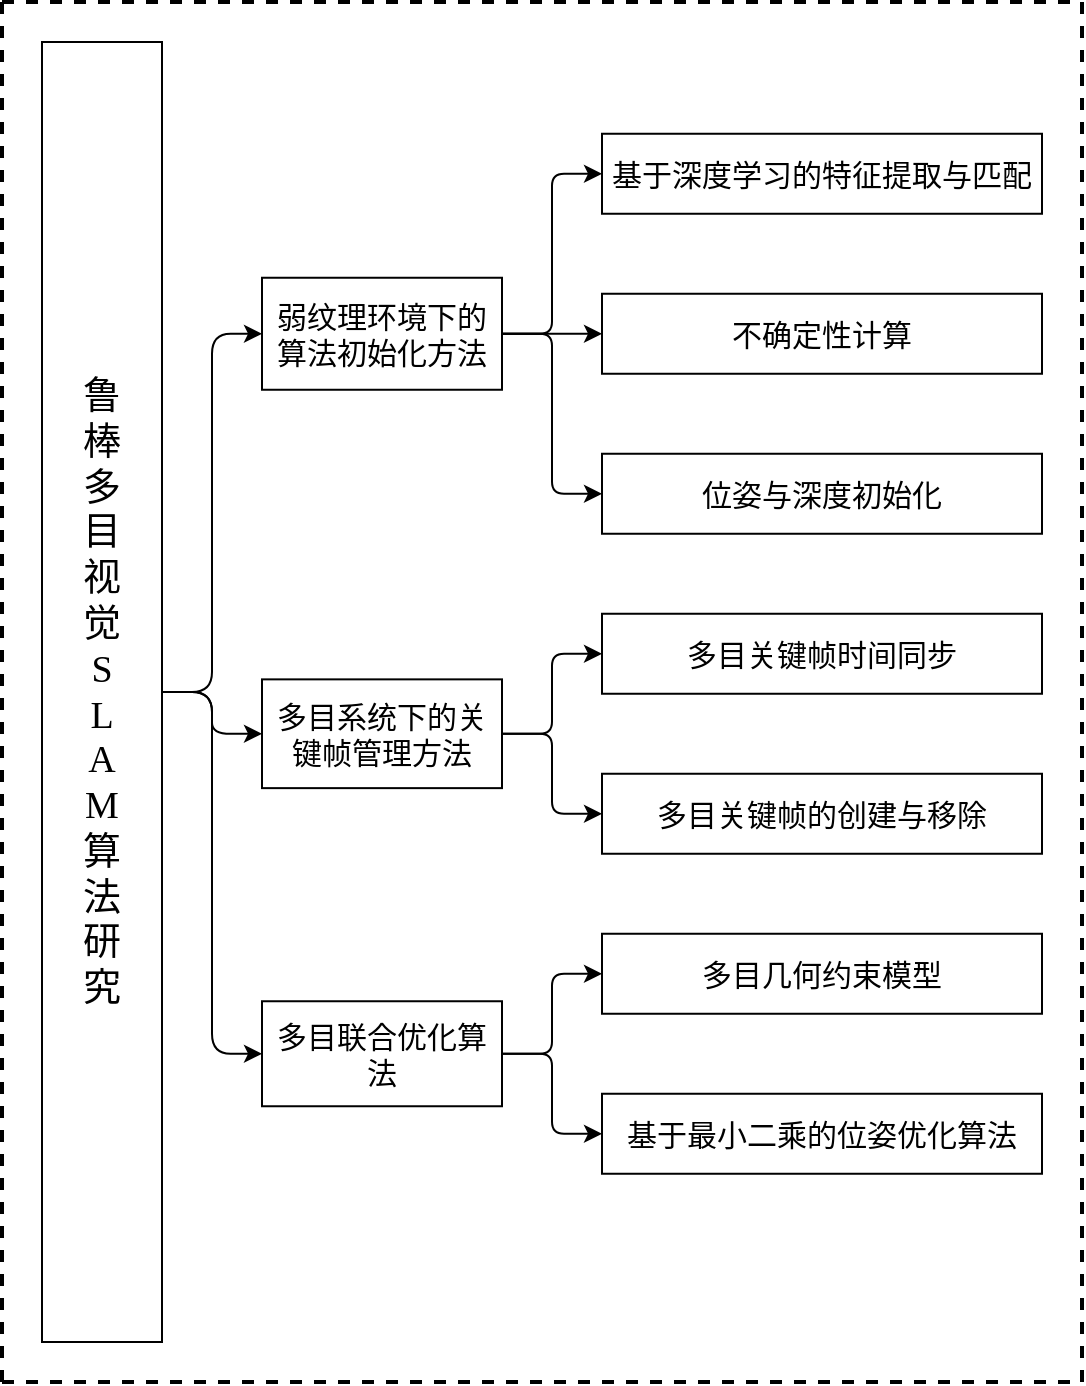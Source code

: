 <mxfile version="25.0.3" pages="4">
  <diagram name="第 1 页" id="YTN5t03ZE7oSlvA83yzv">
    <mxGraphModel dx="2206" dy="792" grid="1" gridSize="10" guides="1" tooltips="1" connect="1" arrows="1" fold="1" page="1" pageScale="1" pageWidth="827" pageHeight="1169" math="0" shadow="0">
      <root>
        <mxCell id="0" />
        <mxCell id="1" parent="0" />
        <mxCell id="3tO1dww3Jabi91UzTI4P-39" value="" style="swimlane;startSize=0;horizontal=0;childLayout=treeLayout;horizontalTree=1;sortEdges=1;resizable=0;containerType=tree;fontSize=12;flipH=0;flipV=0;fontFamily=Times New Roman;align=center;dashed=1;strokeWidth=2;perimeterSpacing=0;strokeColor=default;" parent="1" vertex="1">
          <mxGeometry x="-180" y="190" width="540" height="690" as="geometry" />
        </mxCell>
        <mxCell id="3tO1dww3Jabi91UzTI4P-40" value="&lt;span style=&quot;font-family: &amp;quot;Times New Roman&amp;quot;; text-wrap-mode: nowrap;&quot;&gt;&lt;font style=&quot;font-size: 19px;&quot;&gt;鲁&lt;/font&gt;&lt;/span&gt;&lt;div style=&quot;font-family: &amp;quot;Times New Roman&amp;quot;; text-wrap-mode: nowrap;&quot;&gt;&lt;font style=&quot;font-size: 19px;&quot;&gt;棒&lt;/font&gt;&lt;/div&gt;&lt;div style=&quot;font-family: &amp;quot;Times New Roman&amp;quot;; text-wrap-mode: nowrap;&quot;&gt;&lt;font style=&quot;font-size: 19px;&quot;&gt;多&lt;/font&gt;&lt;/div&gt;&lt;div style=&quot;font-family: &amp;quot;Times New Roman&amp;quot;; text-wrap-mode: nowrap;&quot;&gt;&lt;font style=&quot;font-size: 19px;&quot;&gt;目&lt;/font&gt;&lt;/div&gt;&lt;div style=&quot;font-family: &amp;quot;Times New Roman&amp;quot;; text-wrap-mode: nowrap;&quot;&gt;&lt;font style=&quot;font-size: 19px;&quot;&gt;视&lt;/font&gt;&lt;/div&gt;&lt;div style=&quot;font-family: &amp;quot;Times New Roman&amp;quot;; text-wrap-mode: nowrap;&quot;&gt;&lt;font style=&quot;font-size: 19px;&quot;&gt;觉&lt;/font&gt;&lt;/div&gt;&lt;div style=&quot;font-family: &amp;quot;Times New Roman&amp;quot;; text-wrap-mode: nowrap;&quot;&gt;&lt;font style=&quot;font-size: 19px;&quot;&gt;S&lt;/font&gt;&lt;/div&gt;&lt;div style=&quot;font-family: &amp;quot;Times New Roman&amp;quot;; text-wrap-mode: nowrap;&quot;&gt;&lt;font style=&quot;font-size: 19px;&quot;&gt;L&lt;/font&gt;&lt;/div&gt;&lt;div style=&quot;font-family: &amp;quot;Times New Roman&amp;quot;; text-wrap-mode: nowrap;&quot;&gt;&lt;font style=&quot;font-size: 19px;&quot;&gt;A&lt;/font&gt;&lt;/div&gt;&lt;div style=&quot;font-family: &amp;quot;Times New Roman&amp;quot;; text-wrap-mode: nowrap;&quot;&gt;&lt;font style=&quot;font-size: 19px;&quot;&gt;M&lt;/font&gt;&lt;/div&gt;&lt;div style=&quot;font-family: &amp;quot;Times New Roman&amp;quot;; text-wrap-mode: nowrap;&quot;&gt;&lt;font style=&quot;font-size: 19px;&quot;&gt;算&lt;/font&gt;&lt;/div&gt;&lt;div style=&quot;font-family: &amp;quot;Times New Roman&amp;quot;; text-wrap-mode: nowrap;&quot;&gt;&lt;font style=&quot;font-size: 19px;&quot;&gt;法&lt;/font&gt;&lt;/div&gt;&lt;div style=&quot;font-family: &amp;quot;Times New Roman&amp;quot;; text-wrap-mode: nowrap;&quot;&gt;&lt;font style=&quot;font-size: 19px;&quot;&gt;研&lt;/font&gt;&lt;/div&gt;&lt;div style=&quot;font-family: &amp;quot;Times New Roman&amp;quot;; text-wrap-mode: nowrap;&quot;&gt;&lt;font style=&quot;font-size: 19px;&quot;&gt;究&lt;/font&gt;&lt;/div&gt;" style="whiteSpace=wrap;html=1;" parent="3tO1dww3Jabi91UzTI4P-39" vertex="1">
          <mxGeometry x="20" y="20" width="60" height="650" as="geometry" />
        </mxCell>
        <mxCell id="3tO1dww3Jabi91UzTI4P-41" value="弱纹理环境下的算法初始化方法" style="whiteSpace=wrap;html=1;fontSize=15;arcSize=12;" parent="3tO1dww3Jabi91UzTI4P-39" vertex="1">
          <mxGeometry x="130" y="137.875" width="120" height="56" as="geometry" />
        </mxCell>
        <mxCell id="3tO1dww3Jabi91UzTI4P-42" value="" style="edgeStyle=elbowEdgeStyle;elbow=horizontal;html=1;rounded=1;curved=0;sourcePerimeterSpacing=0;targetPerimeterSpacing=0;startSize=6;endSize=6;" parent="3tO1dww3Jabi91UzTI4P-39" source="3tO1dww3Jabi91UzTI4P-40" target="3tO1dww3Jabi91UzTI4P-41" edge="1">
          <mxGeometry relative="1" as="geometry" />
        </mxCell>
        <mxCell id="3tO1dww3Jabi91UzTI4P-43" value="多目系统下的关键帧管理方法" style="whiteSpace=wrap;html=1;fontSize=15;arcSize=12;" parent="3tO1dww3Jabi91UzTI4P-39" vertex="1">
          <mxGeometry x="130" y="338.685" width="120" height="54.38" as="geometry" />
        </mxCell>
        <mxCell id="3tO1dww3Jabi91UzTI4P-44" value="" style="edgeStyle=elbowEdgeStyle;elbow=horizontal;html=1;rounded=1;curved=0;sourcePerimeterSpacing=0;targetPerimeterSpacing=0;startSize=6;endSize=6;" parent="3tO1dww3Jabi91UzTI4P-39" source="3tO1dww3Jabi91UzTI4P-40" target="3tO1dww3Jabi91UzTI4P-43" edge="1">
          <mxGeometry relative="1" as="geometry" />
        </mxCell>
        <mxCell id="3tO1dww3Jabi91UzTI4P-46" value="" style="edgeStyle=elbowEdgeStyle;elbow=horizontal;html=1;rounded=1;curved=0;sourcePerimeterSpacing=0;targetPerimeterSpacing=0;startSize=6;endSize=6;" parent="3tO1dww3Jabi91UzTI4P-39" source="3tO1dww3Jabi91UzTI4P-40" target="3tO1dww3Jabi91UzTI4P-47" edge="1">
          <mxGeometry relative="1" as="geometry">
            <mxPoint x="140" y="1150" as="sourcePoint" />
          </mxGeometry>
        </mxCell>
        <mxCell id="3tO1dww3Jabi91UzTI4P-47" value="多目联合优化算法" style="whiteSpace=wrap;html=1;fontSize=15;arcSize=12;" parent="3tO1dww3Jabi91UzTI4P-39" vertex="1">
          <mxGeometry x="130" y="499.625" width="120" height="52.5" as="geometry" />
        </mxCell>
        <mxCell id="3tO1dww3Jabi91UzTI4P-70" value="" style="edgeStyle=elbowEdgeStyle;elbow=horizontal;html=1;rounded=1;curved=0;sourcePerimeterSpacing=0;targetPerimeterSpacing=0;startSize=6;endSize=6;fontSize=15;arcSize=12;" parent="3tO1dww3Jabi91UzTI4P-39" source="3tO1dww3Jabi91UzTI4P-47" target="3tO1dww3Jabi91UzTI4P-71" edge="1">
          <mxGeometry relative="1" as="geometry">
            <mxPoint x="190" y="1110" as="sourcePoint" />
          </mxGeometry>
        </mxCell>
        <mxCell id="3tO1dww3Jabi91UzTI4P-71" value="多目几何约束模型" style="whiteSpace=wrap;html=1;fontSize=15;arcSize=12;" parent="3tO1dww3Jabi91UzTI4P-39" vertex="1">
          <mxGeometry x="300" y="465.875" width="220" height="40" as="geometry" />
        </mxCell>
        <mxCell id="3tO1dww3Jabi91UzTI4P-72" value="" style="edgeStyle=elbowEdgeStyle;elbow=horizontal;html=1;rounded=1;curved=0;sourcePerimeterSpacing=0;targetPerimeterSpacing=0;startSize=6;endSize=6;fontSize=15;arcSize=12;" parent="3tO1dww3Jabi91UzTI4P-39" source="3tO1dww3Jabi91UzTI4P-47" target="3tO1dww3Jabi91UzTI4P-73" edge="1">
          <mxGeometry relative="1" as="geometry">
            <mxPoint x="340" y="1190" as="sourcePoint" />
          </mxGeometry>
        </mxCell>
        <mxCell id="3tO1dww3Jabi91UzTI4P-73" value="基于最小二乘的位姿优化算法" style="whiteSpace=wrap;html=1;fontSize=15;arcSize=12;" parent="3tO1dww3Jabi91UzTI4P-39" vertex="1">
          <mxGeometry x="300" y="545.875" width="220" height="40" as="geometry" />
        </mxCell>
        <mxCell id="3tO1dww3Jabi91UzTI4P-74" value="" style="edgeStyle=elbowEdgeStyle;elbow=horizontal;html=1;rounded=1;curved=0;sourcePerimeterSpacing=0;targetPerimeterSpacing=0;startSize=6;endSize=6;fontSize=15;arcSize=12;" parent="3tO1dww3Jabi91UzTI4P-39" source="3tO1dww3Jabi91UzTI4P-41" target="3tO1dww3Jabi91UzTI4P-75" edge="1">
          <mxGeometry relative="1" as="geometry">
            <mxPoint x="190" y="1110" as="sourcePoint" />
          </mxGeometry>
        </mxCell>
        <mxCell id="3tO1dww3Jabi91UzTI4P-75" value="基于深度学习的特征提取与匹配" style="whiteSpace=wrap;html=1;fontSize=15;arcSize=12;" parent="3tO1dww3Jabi91UzTI4P-39" vertex="1">
          <mxGeometry x="300" y="65.875" width="220" height="40" as="geometry" />
        </mxCell>
        <mxCell id="3tO1dww3Jabi91UzTI4P-76" value="" style="edgeStyle=elbowEdgeStyle;elbow=horizontal;html=1;rounded=1;curved=0;sourcePerimeterSpacing=0;targetPerimeterSpacing=0;startSize=6;endSize=6;fontSize=15;arcSize=12;" parent="3tO1dww3Jabi91UzTI4P-39" source="3tO1dww3Jabi91UzTI4P-41" target="3tO1dww3Jabi91UzTI4P-77" edge="1">
          <mxGeometry relative="1" as="geometry">
            <mxPoint x="340" y="1014" as="sourcePoint" />
          </mxGeometry>
        </mxCell>
        <mxCell id="3tO1dww3Jabi91UzTI4P-77" value="不确定性计算" style="whiteSpace=wrap;html=1;fontSize=15;arcSize=12;" parent="3tO1dww3Jabi91UzTI4P-39" vertex="1">
          <mxGeometry x="300" y="145.875" width="220" height="40" as="geometry" />
        </mxCell>
        <mxCell id="3tO1dww3Jabi91UzTI4P-84" value="" style="edgeStyle=elbowEdgeStyle;elbow=horizontal;html=1;rounded=1;curved=0;sourcePerimeterSpacing=0;targetPerimeterSpacing=0;startSize=6;endSize=6;fontSize=15;arcSize=12;" parent="3tO1dww3Jabi91UzTI4P-39" source="3tO1dww3Jabi91UzTI4P-41" target="3tO1dww3Jabi91UzTI4P-85" edge="1">
          <mxGeometry relative="1" as="geometry">
            <mxPoint x="340" y="985" as="sourcePoint" />
          </mxGeometry>
        </mxCell>
        <mxCell id="3tO1dww3Jabi91UzTI4P-85" value="位姿与深度初始化" style="whiteSpace=wrap;html=1;fontSize=15;arcSize=12;" parent="3tO1dww3Jabi91UzTI4P-39" vertex="1">
          <mxGeometry x="300" y="225.875" width="220" height="40" as="geometry" />
        </mxCell>
        <mxCell id="3tO1dww3Jabi91UzTI4P-86" value="" style="edgeStyle=elbowEdgeStyle;elbow=horizontal;html=1;rounded=1;curved=0;sourcePerimeterSpacing=0;targetPerimeterSpacing=0;startSize=6;endSize=6;fontSize=15;arcSize=12;" parent="3tO1dww3Jabi91UzTI4P-39" source="3tO1dww3Jabi91UzTI4P-43" target="3tO1dww3Jabi91UzTI4P-87" edge="1">
          <mxGeometry relative="1" as="geometry">
            <mxPoint x="190" y="1110" as="sourcePoint" />
          </mxGeometry>
        </mxCell>
        <mxCell id="3tO1dww3Jabi91UzTI4P-87" value="多目关键帧时间同步" style="whiteSpace=wrap;html=1;fontSize=15;arcSize=12;" parent="3tO1dww3Jabi91UzTI4P-39" vertex="1">
          <mxGeometry x="300" y="305.875" width="220" height="40" as="geometry" />
        </mxCell>
        <mxCell id="3tO1dww3Jabi91UzTI4P-88" value="" style="edgeStyle=elbowEdgeStyle;elbow=horizontal;html=1;rounded=1;curved=0;sourcePerimeterSpacing=0;targetPerimeterSpacing=0;startSize=6;endSize=6;fontSize=15;arcSize=12;" parent="3tO1dww3Jabi91UzTI4P-39" source="3tO1dww3Jabi91UzTI4P-43" target="3tO1dww3Jabi91UzTI4P-89" edge="1">
          <mxGeometry relative="1" as="geometry">
            <mxPoint x="340" y="1130" as="sourcePoint" />
          </mxGeometry>
        </mxCell>
        <mxCell id="3tO1dww3Jabi91UzTI4P-89" value="多目关键帧的创建与移除" style="whiteSpace=wrap;html=1;fontSize=15;arcSize=12;" parent="3tO1dww3Jabi91UzTI4P-39" vertex="1">
          <mxGeometry x="300" y="385.875" width="220" height="40" as="geometry" />
        </mxCell>
      </root>
    </mxGraphModel>
  </diagram>
  <diagram id="75oeJG5EG2bcpLaRuao6" name="第 2 页">
    <mxGraphModel dx="1379" dy="792" grid="1" gridSize="10" guides="1" tooltips="1" connect="1" arrows="1" fold="1" page="1" pageScale="1" pageWidth="827" pageHeight="1169" math="0" shadow="0">
      <root>
        <mxCell id="0" />
        <mxCell id="1" parent="0" />
        <mxCell id="cgobgHSFIdvSH6OUYrM0-1" value="鲁&lt;div&gt;棒&lt;/div&gt;&lt;div&gt;多&lt;/div&gt;&lt;div&gt;目&lt;/div&gt;&lt;div&gt;视&lt;/div&gt;&lt;div&gt;觉&lt;/div&gt;&lt;div&gt;S&lt;/div&gt;&lt;div&gt;L&lt;/div&gt;&lt;div&gt;A&lt;/div&gt;&lt;div&gt;M&lt;/div&gt;&lt;div&gt;算&lt;/div&gt;&lt;div&gt;法&lt;/div&gt;&lt;div&gt;研&lt;/div&gt;&lt;div&gt;究&lt;/div&gt;" style="rounded=0;html=1;align=center;horizontal=1;fontFamily=Times New Roman;verticalAlign=middle;fontSize=19;" vertex="1" parent="1">
          <mxGeometry x="90" y="80" width="50" height="660" as="geometry" />
        </mxCell>
        <mxCell id="cgobgHSFIdvSH6OUYrM0-2" style="edgeStyle=orthogonalEdgeStyle;rounded=0;orthogonalLoop=1;jettySize=auto;html=1;exitX=1;exitY=0.25;exitDx=0;exitDy=0;" edge="1" parent="1" source="cgobgHSFIdvSH6OUYrM0-1" target="cgobgHSFIdvSH6OUYrM0-3">
          <mxGeometry relative="1" as="geometry" />
        </mxCell>
        <mxCell id="cgobgHSFIdvSH6OUYrM0-3" value="基于深度学习的算法初始化方法" style="rounded=0;whiteSpace=wrap;html=1;" vertex="1" parent="1">
          <mxGeometry x="210" y="215" width="120" height="60" as="geometry" />
        </mxCell>
        <mxCell id="cgobgHSFIdvSH6OUYrM0-4" style="edgeStyle=orthogonalEdgeStyle;rounded=0;orthogonalLoop=1;jettySize=auto;html=1;exitX=1;exitY=0.5;exitDx=0;exitDy=0;" edge="1" parent="1" source="cgobgHSFIdvSH6OUYrM0-1" target="cgobgHSFIdvSH6OUYrM0-5">
          <mxGeometry relative="1" as="geometry">
            <mxPoint x="230" y="480" as="sourcePoint" />
          </mxGeometry>
        </mxCell>
        <mxCell id="cgobgHSFIdvSH6OUYrM0-5" value="关键帧挑选方法" style="rounded=0;whiteSpace=wrap;html=1;" vertex="1" parent="1">
          <mxGeometry x="210" y="380" width="120" height="60" as="geometry" />
        </mxCell>
        <mxCell id="cgobgHSFIdvSH6OUYrM0-6" style="edgeStyle=orthogonalEdgeStyle;rounded=0;orthogonalLoop=1;jettySize=auto;html=1;exitX=1;exitY=0.75;exitDx=0;exitDy=0;" edge="1" parent="1" source="cgobgHSFIdvSH6OUYrM0-1" target="cgobgHSFIdvSH6OUYrM0-7">
          <mxGeometry relative="1" as="geometry" />
        </mxCell>
        <mxCell id="cgobgHSFIdvSH6OUYrM0-7" value="多目联合优化算法" style="rounded=0;whiteSpace=wrap;html=1;" vertex="1" parent="1">
          <mxGeometry x="210" y="550" width="120" height="60" as="geometry" />
        </mxCell>
        <mxCell id="cgobgHSFIdvSH6OUYrM0-8" value="" style="swimlane;startSize=0;" vertex="1" parent="1">
          <mxGeometry x="360" y="140" width="350" height="200" as="geometry" />
        </mxCell>
        <mxCell id="cgobgHSFIdvSH6OUYrM0-9" value="" style="edgeStyle=orthogonalEdgeStyle;rounded=0;orthogonalLoop=1;jettySize=auto;html=1;" edge="1" parent="cgobgHSFIdvSH6OUYrM0-8" source="cgobgHSFIdvSH6OUYrM0-12" target="cgobgHSFIdvSH6OUYrM0-14">
          <mxGeometry relative="1" as="geometry" />
        </mxCell>
        <mxCell id="cgobgHSFIdvSH6OUYrM0-10" value="" style="edgeStyle=orthogonalEdgeStyle;rounded=0;orthogonalLoop=1;jettySize=auto;html=1;" edge="1" parent="cgobgHSFIdvSH6OUYrM0-8" source="cgobgHSFIdvSH6OUYrM0-12" target="cgobgHSFIdvSH6OUYrM0-14">
          <mxGeometry relative="1" as="geometry" />
        </mxCell>
        <mxCell id="cgobgHSFIdvSH6OUYrM0-11" value="" style="edgeStyle=orthogonalEdgeStyle;rounded=0;orthogonalLoop=1;jettySize=auto;html=1;" edge="1" parent="cgobgHSFIdvSH6OUYrM0-8" source="cgobgHSFIdvSH6OUYrM0-12" target="cgobgHSFIdvSH6OUYrM0-14">
          <mxGeometry relative="1" as="geometry" />
        </mxCell>
        <mxCell id="cgobgHSFIdvSH6OUYrM0-12" value="Transformer神经网络" style="rounded=0;whiteSpace=wrap;html=1;" vertex="1" parent="cgobgHSFIdvSH6OUYrM0-8">
          <mxGeometry x="30" y="25" width="120" height="30" as="geometry" />
        </mxCell>
        <mxCell id="cgobgHSFIdvSH6OUYrM0-13" value="位姿与深度初始化" style="rounded=0;whiteSpace=wrap;html=1;" vertex="1" parent="cgobgHSFIdvSH6OUYrM0-8">
          <mxGeometry x="30" y="85" width="120" height="30" as="geometry" />
        </mxCell>
        <mxCell id="cgobgHSFIdvSH6OUYrM0-14" value="" style="whiteSpace=wrap;html=1;rounded=0;" vertex="1" parent="cgobgHSFIdvSH6OUYrM0-8">
          <mxGeometry x="230" y="10" width="120" height="60" as="geometry" />
        </mxCell>
        <mxCell id="aePe4i4DS_q7KB96RT9s-1" value="&lt;p&gt;&lt;span style=&quot;text-wrap-mode: nowrap;&quot;&gt;基于投票的方式，cam1需要新建关键帧就举手并等待，当需要新建关键帧的cam数量超过阈值，统一新建关键帧。（存疑，若举手后长时间没有新建，则该cam跟踪已然失败）&lt;/span&gt;&lt;/p&gt;" style="text;html=1;align=center;verticalAlign=middle;rounded=0;whiteSpace=wrap;" vertex="1" parent="1">
          <mxGeometry x="480" y="820" width="90" height="50" as="geometry" />
        </mxCell>
      </root>
    </mxGraphModel>
  </diagram>
  <diagram id="EhqzCUgiCgQA78sg4XNW" name="第 3 页">
    <mxGraphModel dx="2206" dy="1961" grid="1" gridSize="10" guides="1" tooltips="1" connect="1" arrows="1" fold="1" page="1" pageScale="1" pageWidth="827" pageHeight="1169" math="0" shadow="0">
      <root>
        <mxCell id="0" />
        <mxCell id="1" parent="0" />
        <mxCell id="kwvf52nep1oP55S_Blop-2" style="edgeStyle=orthogonalEdgeStyle;rounded=0;orthogonalLoop=1;jettySize=auto;html=1;exitX=0.5;exitY=0;exitDx=0;exitDy=0;entryX=0.5;entryY=0;entryDx=0;entryDy=0;" parent="1" source="HApIyxz64KVo6lTCxUfD-1" target="h9efu3tSb7q2Yv4lfHKT-1" edge="1">
          <mxGeometry relative="1" as="geometry" />
        </mxCell>
        <mxCell id="kwvf52nep1oP55S_Blop-3" style="edgeStyle=orthogonalEdgeStyle;rounded=0;orthogonalLoop=1;jettySize=auto;html=1;exitX=0.5;exitY=0;exitDx=0;exitDy=0;entryX=0.5;entryY=0;entryDx=0;entryDy=0;" parent="1" source="HApIyxz64KVo6lTCxUfD-1" target="UZOuvjxtnJ_zBmh6WmAa-1" edge="1">
          <mxGeometry relative="1" as="geometry" />
        </mxCell>
        <mxCell id="kwvf52nep1oP55S_Blop-5" value="提供准确的初值" style="edgeLabel;html=1;align=center;verticalAlign=middle;resizable=0;points=[];fontSize=14;" parent="kwvf52nep1oP55S_Blop-3" vertex="1" connectable="0">
          <mxGeometry x="-0.424" relative="1" as="geometry">
            <mxPoint as="offset" />
          </mxGeometry>
        </mxCell>
        <mxCell id="HApIyxz64KVo6lTCxUfD-1" value="&lt;span style=&quot;font-size: 15px; font-weight: 400;&quot;&gt;弱纹理环境下的算法初始化方法&lt;/span&gt;" style="swimlane;whiteSpace=wrap;html=1;fillColor=#dae8fc;strokeColor=#6c8ebf;" parent="1" vertex="1">
          <mxGeometry x="-130" y="-260" width="340" height="250" as="geometry" />
        </mxCell>
        <mxCell id="AfaWKod1ScIdk4s5N-vv-3" value="位姿与深度初始化" style="whiteSpace=wrap;html=1;fontSize=15;arcSize=12;fillColor=#d5e8d4;strokeColor=#82b366;" parent="HApIyxz64KVo6lTCxUfD-1" vertex="1">
          <mxGeometry x="25" y="190.005" width="220" height="40" as="geometry" />
        </mxCell>
        <mxCell id="kwvf52nep1oP55S_Blop-10" style="edgeStyle=orthogonalEdgeStyle;rounded=0;orthogonalLoop=1;jettySize=auto;html=1;exitX=1;exitY=0.5;exitDx=0;exitDy=0;entryX=1;entryY=0.5;entryDx=0;entryDy=0;" parent="HApIyxz64KVo6lTCxUfD-1" source="kwvf52nep1oP55S_Blop-9" target="AfaWKod1ScIdk4s5N-vv-3" edge="1">
          <mxGeometry relative="1" as="geometry">
            <Array as="points">
              <mxPoint x="290" y="115" />
              <mxPoint x="290" y="210" />
            </Array>
          </mxGeometry>
        </mxCell>
        <mxCell id="kwvf52nep1oP55S_Blop-11" value="前提条件" style="edgeLabel;html=1;align=center;verticalAlign=middle;resizable=0;points=[];" parent="kwvf52nep1oP55S_Blop-10" vertex="1" connectable="0">
          <mxGeometry x="-0.12" relative="1" as="geometry">
            <mxPoint as="offset" />
          </mxGeometry>
        </mxCell>
        <mxCell id="kwvf52nep1oP55S_Blop-9" value="" style="swimlane;whiteSpace=wrap;html=1;strokeColor=default;startSize=0;dashed=1;strokeWidth=3;" parent="HApIyxz64KVo6lTCxUfD-1" vertex="1">
          <mxGeometry x="10" y="59.99" width="250" height="110.01" as="geometry" />
        </mxCell>
        <mxCell id="AfaWKod1ScIdk4s5N-vv-2" value="不确定性计算" style="whiteSpace=wrap;html=1;fontSize=15;arcSize=12;fillColor=#d5e8d4;strokeColor=#82b366;" parent="kwvf52nep1oP55S_Blop-9" vertex="1">
          <mxGeometry x="15" y="59.995" width="220" height="40" as="geometry" />
        </mxCell>
        <mxCell id="AfaWKod1ScIdk4s5N-vv-1" value="基于深度学习的特征提取与匹配" style="whiteSpace=wrap;html=1;fontSize=15;arcSize=12;fillColor=#d5e8d4;strokeColor=#82b366;" parent="kwvf52nep1oP55S_Blop-9" vertex="1">
          <mxGeometry x="15" y="10.005" width="220" height="40" as="geometry" />
        </mxCell>
        <mxCell id="kwvf52nep1oP55S_Blop-6" style="edgeStyle=orthogonalEdgeStyle;rounded=0;orthogonalLoop=1;jettySize=auto;html=1;exitX=0.5;exitY=1;exitDx=0;exitDy=0;entryX=0.5;entryY=1;entryDx=0;entryDy=0;" parent="1" source="h9efu3tSb7q2Yv4lfHKT-1" target="UZOuvjxtnJ_zBmh6WmAa-1" edge="1">
          <mxGeometry relative="1" as="geometry" />
        </mxCell>
        <mxCell id="kwvf52nep1oP55S_Blop-7" value="提供同步的关键帧" style="edgeLabel;html=1;align=center;verticalAlign=middle;resizable=0;points=[];fontSize=14;" parent="kwvf52nep1oP55S_Blop-6" vertex="1" connectable="0">
          <mxGeometry x="-0.043" relative="1" as="geometry">
            <mxPoint as="offset" />
          </mxGeometry>
        </mxCell>
        <mxCell id="h9efu3tSb7q2Yv4lfHKT-1" value="&lt;span style=&quot;font-size: 15px; font-weight: 400;&quot;&gt;多目系统下的关键帧管理方法&lt;/span&gt;" style="swimlane;whiteSpace=wrap;html=1;fillColor=#dae8fc;strokeColor=#6c8ebf;" parent="1" vertex="1">
          <mxGeometry x="260" y="-240" width="260" height="190" as="geometry" />
        </mxCell>
        <mxCell id="RNu9MiI92FNH5sonKEcU-1" value="多目关键帧时间同步" style="whiteSpace=wrap;html=1;fontSize=15;arcSize=12;fillColor=#d5e8d4;strokeColor=#82b366;" parent="h9efu3tSb7q2Yv4lfHKT-1" vertex="1">
          <mxGeometry x="20" y="80.005" width="220" height="40" as="geometry" />
        </mxCell>
        <mxCell id="RNu9MiI92FNH5sonKEcU-2" value="多目关键帧的创建与移除" style="whiteSpace=wrap;html=1;fontSize=15;arcSize=12;fillColor=#d5e8d4;strokeColor=#82b366;" parent="h9efu3tSb7q2Yv4lfHKT-1" vertex="1">
          <mxGeometry x="20" y="129.995" width="220" height="40" as="geometry" />
        </mxCell>
        <mxCell id="kwvf52nep1oP55S_Blop-15" value="" style="swimlane;whiteSpace=wrap;html=1;strokeColor=default;startSize=0;dashed=1;strokeWidth=3;" parent="h9efu3tSb7q2Yv4lfHKT-1" vertex="1">
          <mxGeometry x="5" y="70" width="250" height="110.01" as="geometry" />
        </mxCell>
        <mxCell id="UZOuvjxtnJ_zBmh6WmAa-1" value="&lt;span style=&quot;font-size: 15px; font-weight: 400;&quot;&gt;多目联合优化算法&lt;/span&gt;" style="swimlane;whiteSpace=wrap;html=1;fillColor=#dae8fc;strokeColor=#6c8ebf;" parent="1" vertex="1">
          <mxGeometry x="570" y="-240" width="320" height="180" as="geometry" />
        </mxCell>
        <mxCell id="kwvf52nep1oP55S_Blop-18" style="edgeStyle=orthogonalEdgeStyle;rounded=0;orthogonalLoop=1;jettySize=auto;html=1;exitX=1;exitY=0.5;exitDx=0;exitDy=0;entryX=1;entryY=0.5;entryDx=0;entryDy=0;" parent="UZOuvjxtnJ_zBmh6WmAa-1" source="_gut_nVXUYQxMPc7OWMB-1" target="_gut_nVXUYQxMPc7OWMB-2" edge="1">
          <mxGeometry relative="1" as="geometry">
            <Array as="points">
              <mxPoint x="280" y="90" />
              <mxPoint x="280" y="140" />
            </Array>
          </mxGeometry>
        </mxCell>
        <mxCell id="kwvf52nep1oP55S_Blop-19" value="理论支持" style="edgeLabel;html=1;align=center;verticalAlign=middle;resizable=0;points=[];" parent="kwvf52nep1oP55S_Blop-18" vertex="1" connectable="0">
          <mxGeometry y="1" relative="1" as="geometry">
            <mxPoint as="offset" />
          </mxGeometry>
        </mxCell>
        <mxCell id="_gut_nVXUYQxMPc7OWMB-1" value="多目几何约束模型" style="whiteSpace=wrap;html=1;fontSize=15;arcSize=12;fillColor=#d5e8d4;strokeColor=#82b366;" parent="UZOuvjxtnJ_zBmh6WmAa-1" vertex="1">
          <mxGeometry x="25" y="70.005" width="220" height="40" as="geometry" />
        </mxCell>
        <mxCell id="_gut_nVXUYQxMPc7OWMB-2" value="基于最小二乘的位姿优化算法" style="whiteSpace=wrap;html=1;fontSize=15;arcSize=12;fillColor=#d5e8d4;strokeColor=#82b366;" parent="UZOuvjxtnJ_zBmh6WmAa-1" vertex="1">
          <mxGeometry x="25" y="119.995" width="220" height="40" as="geometry" />
        </mxCell>
        <mxCell id="kwvf52nep1oP55S_Blop-22" value="提高鲁棒性与精度" style="rounded=0;whiteSpace=wrap;html=1;fillColor=#fff2cc;strokeColor=#d6b656;" parent="1" vertex="1">
          <mxGeometry x="-50" y="10" width="120" height="30" as="geometry" />
        </mxCell>
        <mxCell id="kwvf52nep1oP55S_Blop-23" value="保证实时性" style="rounded=0;whiteSpace=wrap;html=1;fillColor=#fff2cc;strokeColor=#d6b656;" parent="1" vertex="1">
          <mxGeometry x="330" y="10" width="120" height="30" as="geometry" />
        </mxCell>
        <mxCell id="kwvf52nep1oP55S_Blop-24" value="提高精度" style="rounded=0;whiteSpace=wrap;html=1;fillColor=#fff2cc;strokeColor=#d6b656;" parent="1" vertex="1">
          <mxGeometry x="670" y="10" width="120" height="30" as="geometry" />
        </mxCell>
        <mxCell id="kwvf52nep1oP55S_Blop-25" value="多目SLAM系统" style="swimlane;whiteSpace=wrap;html=1;fillColor=#dae8fc;strokeColor=#6c8ebf;" parent="1" vertex="1">
          <mxGeometry x="-170" y="-340" width="1110" height="400" as="geometry" />
        </mxCell>
        <mxCell id="Zn-r3TZO5wV7LT-Ho2N7-6" value="" style="swimlane;startSize=0;" parent="1" vertex="1">
          <mxGeometry x="121" y="230" width="589" height="830" as="geometry" />
        </mxCell>
        <mxCell id="9Nute7Mbl_yVDzAWeYoQ-1" value="&lt;span style=&quot;font-family: &amp;quot;Times New Roman&amp;quot;; text-wrap-mode: nowrap;&quot;&gt;&lt;font style=&quot;font-size: 19px;&quot;&gt;鲁&lt;/font&gt;&lt;/span&gt;&lt;div style=&quot;font-family: &amp;quot;Times New Roman&amp;quot;; text-wrap-mode: nowrap;&quot;&gt;&lt;font style=&quot;font-size: 19px;&quot;&gt;棒&lt;/font&gt;&lt;/div&gt;&lt;div style=&quot;font-family: &amp;quot;Times New Roman&amp;quot;; text-wrap-mode: nowrap;&quot;&gt;&lt;font style=&quot;font-size: 19px;&quot;&gt;多&lt;/font&gt;&lt;/div&gt;&lt;div style=&quot;font-family: &amp;quot;Times New Roman&amp;quot;; text-wrap-mode: nowrap;&quot;&gt;&lt;font style=&quot;font-size: 19px;&quot;&gt;目&lt;/font&gt;&lt;/div&gt;&lt;div style=&quot;font-family: &amp;quot;Times New Roman&amp;quot;; text-wrap-mode: nowrap;&quot;&gt;&lt;font style=&quot;font-size: 19px;&quot;&gt;视&lt;/font&gt;&lt;/div&gt;&lt;div style=&quot;font-family: &amp;quot;Times New Roman&amp;quot;; text-wrap-mode: nowrap;&quot;&gt;&lt;font style=&quot;font-size: 19px;&quot;&gt;觉&lt;/font&gt;&lt;/div&gt;&lt;div style=&quot;font-family: &amp;quot;Times New Roman&amp;quot;; text-wrap-mode: nowrap;&quot;&gt;&lt;font style=&quot;font-size: 19px;&quot;&gt;S&lt;/font&gt;&lt;/div&gt;&lt;div style=&quot;font-family: &amp;quot;Times New Roman&amp;quot;; text-wrap-mode: nowrap;&quot;&gt;&lt;font style=&quot;font-size: 19px;&quot;&gt;L&lt;/font&gt;&lt;/div&gt;&lt;div style=&quot;font-family: &amp;quot;Times New Roman&amp;quot;; text-wrap-mode: nowrap;&quot;&gt;&lt;font style=&quot;font-size: 19px;&quot;&gt;A&lt;/font&gt;&lt;/div&gt;&lt;div style=&quot;font-family: &amp;quot;Times New Roman&amp;quot;; text-wrap-mode: nowrap;&quot;&gt;&lt;font style=&quot;font-size: 19px;&quot;&gt;M&lt;/font&gt;&lt;/div&gt;&lt;div style=&quot;font-family: &amp;quot;Times New Roman&amp;quot;; text-wrap-mode: nowrap;&quot;&gt;&lt;font style=&quot;font-size: 19px;&quot;&gt;算&lt;/font&gt;&lt;/div&gt;&lt;div style=&quot;font-family: &amp;quot;Times New Roman&amp;quot;; text-wrap-mode: nowrap;&quot;&gt;&lt;font style=&quot;font-size: 19px;&quot;&gt;法&lt;/font&gt;&lt;/div&gt;&lt;div style=&quot;font-family: &amp;quot;Times New Roman&amp;quot;; text-wrap-mode: nowrap;&quot;&gt;&lt;font style=&quot;font-size: 19px;&quot;&gt;研&lt;/font&gt;&lt;/div&gt;&lt;div style=&quot;font-family: &amp;quot;Times New Roman&amp;quot;; text-wrap-mode: nowrap;&quot;&gt;&lt;font style=&quot;font-size: 19px;&quot;&gt;究&lt;/font&gt;&lt;/div&gt;" style="whiteSpace=wrap;html=1;" parent="Zn-r3TZO5wV7LT-Ho2N7-6" vertex="1">
          <mxGeometry width="60" height="830" as="geometry" />
        </mxCell>
        <mxCell id="9Nute7Mbl_yVDzAWeYoQ-54" style="edgeStyle=orthogonalEdgeStyle;rounded=0;orthogonalLoop=1;jettySize=auto;html=1;exitX=1;exitY=0.5;exitDx=0;exitDy=0;entryX=1;entryY=0.5;entryDx=0;entryDy=0;" parent="Zn-r3TZO5wV7LT-Ho2N7-6" source="9Nute7Mbl_yVDzAWeYoQ-31" target="9Nute7Mbl_yVDzAWeYoQ-40" edge="1">
          <mxGeometry relative="1" as="geometry">
            <Array as="points">
              <mxPoint x="529" y="175" />
              <mxPoint x="529" y="450" />
            </Array>
          </mxGeometry>
        </mxCell>
        <mxCell id="9Nute7Mbl_yVDzAWeYoQ-55" style="edgeStyle=orthogonalEdgeStyle;rounded=0;orthogonalLoop=1;jettySize=auto;html=1;exitX=1;exitY=0.5;exitDx=0;exitDy=0;entryX=1;entryY=0.5;entryDx=0;entryDy=0;" parent="Zn-r3TZO5wV7LT-Ho2N7-6" source="9Nute7Mbl_yVDzAWeYoQ-31" target="9Nute7Mbl_yVDzAWeYoQ-44" edge="1">
          <mxGeometry relative="1" as="geometry">
            <Array as="points">
              <mxPoint x="529" y="175" />
              <mxPoint x="529" y="690" />
            </Array>
          </mxGeometry>
        </mxCell>
        <mxCell id="9Nute7Mbl_yVDzAWeYoQ-56" value="提供准确的初值" style="edgeLabel;html=1;align=center;verticalAlign=middle;resizable=0;points=[];fontSize=14;" parent="9Nute7Mbl_yVDzAWeYoQ-55" vertex="1" connectable="0">
          <mxGeometry x="-0.416" relative="1" as="geometry">
            <mxPoint y="10" as="offset" />
          </mxGeometry>
        </mxCell>
        <mxCell id="9Nute7Mbl_yVDzAWeYoQ-31" value="&lt;span style=&quot;font-size: 15px; font-weight: 400;&quot;&gt;弱纹理环境下的算法初始化方法&lt;/span&gt;" style="swimlane;whiteSpace=wrap;html=1;fillColor=#dae8fc;strokeColor=#6c8ebf;" parent="Zn-r3TZO5wV7LT-Ho2N7-6" vertex="1">
          <mxGeometry x="149" y="50" width="340" height="250" as="geometry" />
        </mxCell>
        <mxCell id="9Nute7Mbl_yVDzAWeYoQ-32" value="基于匹配不确定性的位姿与深度初始化" style="whiteSpace=wrap;html=1;fontSize=15;arcSize=12;fillColor=#d5e8d4;strokeColor=#82b366;" parent="9Nute7Mbl_yVDzAWeYoQ-31" vertex="1">
          <mxGeometry x="25" y="190.005" width="220" height="40" as="geometry" />
        </mxCell>
        <mxCell id="9Nute7Mbl_yVDzAWeYoQ-33" style="edgeStyle=orthogonalEdgeStyle;rounded=0;orthogonalLoop=1;jettySize=auto;html=1;exitX=1;exitY=0.5;exitDx=0;exitDy=0;entryX=1;entryY=0.5;entryDx=0;entryDy=0;" parent="9Nute7Mbl_yVDzAWeYoQ-31" source="9Nute7Mbl_yVDzAWeYoQ-35" target="9Nute7Mbl_yVDzAWeYoQ-32" edge="1">
          <mxGeometry relative="1" as="geometry">
            <Array as="points">
              <mxPoint x="290" y="115" />
              <mxPoint x="290" y="210" />
            </Array>
          </mxGeometry>
        </mxCell>
        <mxCell id="9Nute7Mbl_yVDzAWeYoQ-34" value="前提条件" style="edgeLabel;html=1;align=center;verticalAlign=middle;resizable=0;points=[];" parent="9Nute7Mbl_yVDzAWeYoQ-33" vertex="1" connectable="0">
          <mxGeometry x="-0.12" relative="1" as="geometry">
            <mxPoint as="offset" />
          </mxGeometry>
        </mxCell>
        <mxCell id="9Nute7Mbl_yVDzAWeYoQ-35" value="" style="swimlane;whiteSpace=wrap;html=1;strokeColor=default;startSize=0;dashed=1;strokeWidth=3;" parent="9Nute7Mbl_yVDzAWeYoQ-31" vertex="1">
          <mxGeometry x="10" y="59.99" width="250" height="110.01" as="geometry" />
        </mxCell>
        <mxCell id="9Nute7Mbl_yVDzAWeYoQ-36" value="匹配不确定性计算" style="whiteSpace=wrap;html=1;fontSize=15;arcSize=12;fillColor=#d5e8d4;strokeColor=#82b366;" parent="9Nute7Mbl_yVDzAWeYoQ-35" vertex="1">
          <mxGeometry x="15" y="59.995" width="220" height="40" as="geometry" />
        </mxCell>
        <mxCell id="9Nute7Mbl_yVDzAWeYoQ-37" value="基于深度学习的特征提取与匹配" style="whiteSpace=wrap;html=1;fontSize=15;arcSize=12;fillColor=#d5e8d4;strokeColor=#82b366;" parent="9Nute7Mbl_yVDzAWeYoQ-35" vertex="1">
          <mxGeometry x="15" y="10.005" width="220" height="40" as="geometry" />
        </mxCell>
        <mxCell id="9Nute7Mbl_yVDzAWeYoQ-59" style="edgeStyle=orthogonalEdgeStyle;rounded=0;orthogonalLoop=1;jettySize=auto;html=1;exitX=0;exitY=0.5;exitDx=0;exitDy=0;entryX=0;entryY=0.5;entryDx=0;entryDy=0;" parent="Zn-r3TZO5wV7LT-Ho2N7-6" source="9Nute7Mbl_yVDzAWeYoQ-40" target="9Nute7Mbl_yVDzAWeYoQ-44" edge="1">
          <mxGeometry relative="1" as="geometry">
            <Array as="points">
              <mxPoint x="129" y="450" />
              <mxPoint x="129" y="690" />
            </Array>
          </mxGeometry>
        </mxCell>
        <mxCell id="9Nute7Mbl_yVDzAWeYoQ-60" value="提供同步的关键帧" style="edgeLabel;html=1;align=center;verticalAlign=middle;resizable=0;points=[];fontSize=14;" parent="9Nute7Mbl_yVDzAWeYoQ-59" vertex="1" connectable="0">
          <mxGeometry x="0.085" y="-1" relative="1" as="geometry">
            <mxPoint x="31" y="-12" as="offset" />
          </mxGeometry>
        </mxCell>
        <mxCell id="9Nute7Mbl_yVDzAWeYoQ-40" value="&lt;span style=&quot;font-size: 15px; font-weight: 400;&quot;&gt;多目系统下的关键帧管理方法&lt;/span&gt;" style="swimlane;whiteSpace=wrap;html=1;fillColor=#dae8fc;strokeColor=#6c8ebf;" parent="Zn-r3TZO5wV7LT-Ho2N7-6" vertex="1">
          <mxGeometry x="150" y="355" width="300" height="190" as="geometry" />
        </mxCell>
        <mxCell id="9Nute7Mbl_yVDzAWeYoQ-43" value="" style="swimlane;whiteSpace=wrap;html=1;strokeColor=default;startSize=0;dashed=1;strokeWidth=3;" parent="9Nute7Mbl_yVDzAWeYoQ-40" vertex="1">
          <mxGeometry x="6.5" y="50" width="255" height="120" as="geometry" />
        </mxCell>
        <mxCell id="9Nute7Mbl_yVDzAWeYoQ-41" value="多目关键帧时间同步" style="whiteSpace=wrap;html=1;fontSize=15;arcSize=12;fillColor=#d5e8d4;strokeColor=#82b366;" parent="9Nute7Mbl_yVDzAWeYoQ-43" vertex="1">
          <mxGeometry x="20" y="14.995" width="220" height="40" as="geometry" />
        </mxCell>
        <mxCell id="9Nute7Mbl_yVDzAWeYoQ-42" value="多目关键帧的创建与移除" style="whiteSpace=wrap;html=1;fontSize=15;arcSize=12;fillColor=#d5e8d4;strokeColor=#82b366;" parent="9Nute7Mbl_yVDzAWeYoQ-43" vertex="1">
          <mxGeometry x="20" y="65.005" width="220" height="40" as="geometry" />
        </mxCell>
        <mxCell id="9Nute7Mbl_yVDzAWeYoQ-44" value="&lt;span style=&quot;font-size: 15px; font-weight: 400;&quot;&gt;多目联合优化算法&lt;/span&gt;" style="swimlane;whiteSpace=wrap;html=1;fillColor=#dae8fc;strokeColor=#6c8ebf;" parent="Zn-r3TZO5wV7LT-Ho2N7-6" vertex="1">
          <mxGeometry x="150" y="600" width="340" height="180" as="geometry" />
        </mxCell>
        <mxCell id="9Nute7Mbl_yVDzAWeYoQ-45" style="edgeStyle=orthogonalEdgeStyle;rounded=0;orthogonalLoop=1;jettySize=auto;html=1;exitX=1;exitY=0.5;exitDx=0;exitDy=0;entryX=1;entryY=0.5;entryDx=0;entryDy=0;" parent="9Nute7Mbl_yVDzAWeYoQ-44" source="9Nute7Mbl_yVDzAWeYoQ-47" target="9Nute7Mbl_yVDzAWeYoQ-48" edge="1">
          <mxGeometry relative="1" as="geometry">
            <Array as="points">
              <mxPoint x="280" y="90" />
              <mxPoint x="280" y="140" />
            </Array>
          </mxGeometry>
        </mxCell>
        <mxCell id="9Nute7Mbl_yVDzAWeYoQ-46" value="理论支持" style="edgeLabel;html=1;align=center;verticalAlign=middle;resizable=0;points=[];" parent="9Nute7Mbl_yVDzAWeYoQ-45" vertex="1" connectable="0">
          <mxGeometry y="1" relative="1" as="geometry">
            <mxPoint as="offset" />
          </mxGeometry>
        </mxCell>
        <mxCell id="9Nute7Mbl_yVDzAWeYoQ-47" value="多目几何约束模型" style="whiteSpace=wrap;html=1;fontSize=15;arcSize=12;fillColor=#d5e8d4;strokeColor=#82b366;" parent="9Nute7Mbl_yVDzAWeYoQ-44" vertex="1">
          <mxGeometry x="25" y="69.995" width="220" height="40" as="geometry" />
        </mxCell>
        <mxCell id="9Nute7Mbl_yVDzAWeYoQ-48" value="基于最小二乘的位姿优化算法" style="whiteSpace=wrap;html=1;fontSize=15;arcSize=12;fillColor=#d5e8d4;strokeColor=#82b366;" parent="9Nute7Mbl_yVDzAWeYoQ-44" vertex="1">
          <mxGeometry x="25" y="119.995" width="220" height="40" as="geometry" />
        </mxCell>
        <mxCell id="9Nute7Mbl_yVDzAWeYoQ-61" value="提高鲁棒性与精度" style="rounded=0;whiteSpace=wrap;html=1;fillColor=#fff2cc;strokeColor=#d6b656;" parent="Zn-r3TZO5wV7LT-Ho2N7-6" vertex="1">
          <mxGeometry x="79" y="110" width="20" height="130" as="geometry" />
        </mxCell>
        <mxCell id="9Nute7Mbl_yVDzAWeYoQ-62" value="保证实时性" style="rounded=0;whiteSpace=wrap;html=1;fillColor=#fff2cc;strokeColor=#d6b656;" parent="Zn-r3TZO5wV7LT-Ho2N7-6" vertex="1">
          <mxGeometry x="78" y="405" width="21" height="90" as="geometry" />
        </mxCell>
        <mxCell id="9Nute7Mbl_yVDzAWeYoQ-63" value="提高精度" style="rounded=0;whiteSpace=wrap;html=1;fillColor=#fff2cc;strokeColor=#d6b656;" parent="Zn-r3TZO5wV7LT-Ho2N7-6" vertex="1">
          <mxGeometry x="79" y="650" width="20" height="80" as="geometry" />
        </mxCell>
      </root>
    </mxGraphModel>
  </diagram>
  <diagram id="LbrE_O14KYsDc7T1743j" name="第 4 页">
    <mxGraphModel dx="2206" dy="792" grid="1" gridSize="10" guides="1" tooltips="1" connect="1" arrows="1" fold="1" page="1" pageScale="1" pageWidth="827" pageHeight="1169" math="0" shadow="0">
      <root>
        <mxCell id="0" />
        <mxCell id="1" parent="0" />
        <mxCell id="ydVF7PdC8efJaAXK-saC-1" value="&lt;span style=&quot;font-family: &amp;quot;Times New Roman&amp;quot;; text-wrap-mode: nowrap;&quot;&gt;&lt;font style=&quot;font-size: 19px;&quot;&gt;鲁&lt;/font&gt;&lt;/span&gt;&lt;div style=&quot;font-family: &amp;quot;Times New Roman&amp;quot;; text-wrap-mode: nowrap;&quot;&gt;&lt;font style=&quot;font-size: 19px;&quot;&gt;棒&lt;/font&gt;&lt;/div&gt;&lt;div style=&quot;font-family: &amp;quot;Times New Roman&amp;quot;; text-wrap-mode: nowrap;&quot;&gt;&lt;font style=&quot;font-size: 19px;&quot;&gt;多&lt;/font&gt;&lt;/div&gt;&lt;div style=&quot;font-family: &amp;quot;Times New Roman&amp;quot;; text-wrap-mode: nowrap;&quot;&gt;&lt;font style=&quot;font-size: 19px;&quot;&gt;目&lt;/font&gt;&lt;/div&gt;&lt;div style=&quot;font-family: &amp;quot;Times New Roman&amp;quot;; text-wrap-mode: nowrap;&quot;&gt;&lt;font style=&quot;font-size: 19px;&quot;&gt;视&lt;/font&gt;&lt;/div&gt;&lt;div style=&quot;font-family: &amp;quot;Times New Roman&amp;quot;; text-wrap-mode: nowrap;&quot;&gt;&lt;font style=&quot;font-size: 19px;&quot;&gt;觉&lt;/font&gt;&lt;/div&gt;&lt;div style=&quot;font-family: &amp;quot;Times New Roman&amp;quot;; text-wrap-mode: nowrap;&quot;&gt;&lt;font style=&quot;font-size: 19px;&quot;&gt;S&lt;/font&gt;&lt;/div&gt;&lt;div style=&quot;font-family: &amp;quot;Times New Roman&amp;quot;; text-wrap-mode: nowrap;&quot;&gt;&lt;font style=&quot;font-size: 19px;&quot;&gt;L&lt;/font&gt;&lt;/div&gt;&lt;div style=&quot;font-family: &amp;quot;Times New Roman&amp;quot;; text-wrap-mode: nowrap;&quot;&gt;&lt;font style=&quot;font-size: 19px;&quot;&gt;A&lt;/font&gt;&lt;/div&gt;&lt;div style=&quot;font-family: &amp;quot;Times New Roman&amp;quot;; text-wrap-mode: nowrap;&quot;&gt;&lt;font style=&quot;font-size: 19px;&quot;&gt;M&lt;/font&gt;&lt;/div&gt;&lt;div style=&quot;font-family: &amp;quot;Times New Roman&amp;quot;; text-wrap-mode: nowrap;&quot;&gt;&lt;font style=&quot;font-size: 19px;&quot;&gt;算&lt;/font&gt;&lt;/div&gt;&lt;div style=&quot;font-family: &amp;quot;Times New Roman&amp;quot;; text-wrap-mode: nowrap;&quot;&gt;&lt;font style=&quot;font-size: 19px;&quot;&gt;法&lt;/font&gt;&lt;/div&gt;&lt;div style=&quot;font-family: &amp;quot;Times New Roman&amp;quot;; text-wrap-mode: nowrap;&quot;&gt;&lt;font style=&quot;font-size: 19px;&quot;&gt;研&lt;/font&gt;&lt;/div&gt;&lt;div style=&quot;font-family: &amp;quot;Times New Roman&amp;quot;; text-wrap-mode: nowrap;&quot;&gt;&lt;font style=&quot;font-size: 19px;&quot;&gt;究&lt;/font&gt;&lt;/div&gt;" style="whiteSpace=wrap;html=1;" vertex="1" parent="1">
          <mxGeometry x="-160" y="210" width="60" height="650" as="geometry" />
        </mxCell>
        <mxCell id="ydVF7PdC8efJaAXK-saC-2" value="弱纹理环境下的算法初始化方法" style="whiteSpace=wrap;html=1;fontSize=15;arcSize=12;" vertex="1" parent="1">
          <mxGeometry x="-50" y="327.875" width="120" height="56" as="geometry" />
        </mxCell>
        <mxCell id="ydVF7PdC8efJaAXK-saC-3" value="" style="edgeStyle=elbowEdgeStyle;elbow=horizontal;html=1;rounded=1;curved=0;sourcePerimeterSpacing=0;targetPerimeterSpacing=0;startSize=6;endSize=6;" edge="1" parent="1" source="ydVF7PdC8efJaAXK-saC-1" target="ydVF7PdC8efJaAXK-saC-2">
          <mxGeometry relative="1" as="geometry" />
        </mxCell>
        <mxCell id="ydVF7PdC8efJaAXK-saC-4" value="多目系统下的关键帧管理方法" style="whiteSpace=wrap;html=1;fontSize=15;arcSize=12;" vertex="1" parent="1">
          <mxGeometry x="-50" y="528.685" width="120" height="54.38" as="geometry" />
        </mxCell>
        <mxCell id="ydVF7PdC8efJaAXK-saC-5" value="" style="edgeStyle=elbowEdgeStyle;elbow=horizontal;html=1;rounded=1;curved=0;sourcePerimeterSpacing=0;targetPerimeterSpacing=0;startSize=6;endSize=6;" edge="1" parent="1" source="ydVF7PdC8efJaAXK-saC-1" target="ydVF7PdC8efJaAXK-saC-4">
          <mxGeometry relative="1" as="geometry" />
        </mxCell>
        <mxCell id="ydVF7PdC8efJaAXK-saC-6" value="" style="edgeStyle=elbowEdgeStyle;elbow=horizontal;html=1;rounded=1;curved=0;sourcePerimeterSpacing=0;targetPerimeterSpacing=0;startSize=6;endSize=6;" edge="1" parent="1" source="ydVF7PdC8efJaAXK-saC-1" target="ydVF7PdC8efJaAXK-saC-7">
          <mxGeometry relative="1" as="geometry">
            <mxPoint x="-40" y="1340" as="sourcePoint" />
          </mxGeometry>
        </mxCell>
        <mxCell id="ydVF7PdC8efJaAXK-saC-7" value="多目联合优化算法" style="whiteSpace=wrap;html=1;fontSize=15;arcSize=12;" vertex="1" parent="1">
          <mxGeometry x="-50" y="689.625" width="120" height="52.5" as="geometry" />
        </mxCell>
        <mxCell id="ydVF7PdC8efJaAXK-saC-8" value="" style="edgeStyle=elbowEdgeStyle;elbow=horizontal;html=1;rounded=1;curved=0;sourcePerimeterSpacing=0;targetPerimeterSpacing=0;startSize=6;endSize=6;fontSize=15;arcSize=12;" edge="1" parent="1" source="ydVF7PdC8efJaAXK-saC-7" target="ydVF7PdC8efJaAXK-saC-9">
          <mxGeometry relative="1" as="geometry">
            <mxPoint x="10" y="1300" as="sourcePoint" />
          </mxGeometry>
        </mxCell>
        <mxCell id="ydVF7PdC8efJaAXK-saC-9" value="多目几何约束模型" style="whiteSpace=wrap;html=1;fontSize=15;arcSize=12;" vertex="1" parent="1">
          <mxGeometry x="120" y="655.875" width="220" height="40" as="geometry" />
        </mxCell>
        <mxCell id="ydVF7PdC8efJaAXK-saC-10" value="" style="edgeStyle=elbowEdgeStyle;elbow=horizontal;html=1;rounded=1;curved=0;sourcePerimeterSpacing=0;targetPerimeterSpacing=0;startSize=6;endSize=6;fontSize=15;arcSize=12;" edge="1" parent="1" source="ydVF7PdC8efJaAXK-saC-7" target="ydVF7PdC8efJaAXK-saC-11">
          <mxGeometry relative="1" as="geometry">
            <mxPoint x="160" y="1380" as="sourcePoint" />
          </mxGeometry>
        </mxCell>
        <mxCell id="ydVF7PdC8efJaAXK-saC-11" value="基于最小二乘的位姿优化算法" style="whiteSpace=wrap;html=1;fontSize=15;arcSize=12;" vertex="1" parent="1">
          <mxGeometry x="120" y="735.875" width="220" height="40" as="geometry" />
        </mxCell>
        <mxCell id="ydVF7PdC8efJaAXK-saC-12" value="" style="edgeStyle=elbowEdgeStyle;elbow=horizontal;html=1;rounded=1;curved=0;sourcePerimeterSpacing=0;targetPerimeterSpacing=0;startSize=6;endSize=6;fontSize=15;arcSize=12;" edge="1" parent="1" source="ydVF7PdC8efJaAXK-saC-2" target="ydVF7PdC8efJaAXK-saC-13">
          <mxGeometry relative="1" as="geometry">
            <mxPoint x="10" y="1300" as="sourcePoint" />
          </mxGeometry>
        </mxCell>
        <mxCell id="ydVF7PdC8efJaAXK-saC-13" value="基于深度学习的特征提取与匹配" style="whiteSpace=wrap;html=1;fontSize=15;arcSize=12;" vertex="1" parent="1">
          <mxGeometry x="120" y="255.875" width="220" height="40" as="geometry" />
        </mxCell>
        <mxCell id="ydVF7PdC8efJaAXK-saC-14" value="" style="edgeStyle=elbowEdgeStyle;elbow=horizontal;html=1;rounded=1;curved=0;sourcePerimeterSpacing=0;targetPerimeterSpacing=0;startSize=6;endSize=6;fontSize=15;arcSize=12;" edge="1" parent="1" source="ydVF7PdC8efJaAXK-saC-2" target="ydVF7PdC8efJaAXK-saC-15">
          <mxGeometry relative="1" as="geometry">
            <mxPoint x="160" y="1204" as="sourcePoint" />
          </mxGeometry>
        </mxCell>
        <mxCell id="ydVF7PdC8efJaAXK-saC-15" value="不确定性计算" style="whiteSpace=wrap;html=1;fontSize=15;arcSize=12;" vertex="1" parent="1">
          <mxGeometry x="120" y="335.875" width="220" height="40" as="geometry" />
        </mxCell>
        <mxCell id="ydVF7PdC8efJaAXK-saC-16" value="" style="edgeStyle=elbowEdgeStyle;elbow=horizontal;html=1;rounded=1;curved=0;sourcePerimeterSpacing=0;targetPerimeterSpacing=0;startSize=6;endSize=6;fontSize=15;arcSize=12;" edge="1" parent="1" source="ydVF7PdC8efJaAXK-saC-2" target="ydVF7PdC8efJaAXK-saC-17">
          <mxGeometry relative="1" as="geometry">
            <mxPoint x="160" y="1175" as="sourcePoint" />
          </mxGeometry>
        </mxCell>
        <mxCell id="ydVF7PdC8efJaAXK-saC-17" value="位姿与深度初始化" style="whiteSpace=wrap;html=1;fontSize=15;arcSize=12;" vertex="1" parent="1">
          <mxGeometry x="120" y="415.875" width="220" height="40" as="geometry" />
        </mxCell>
        <mxCell id="ydVF7PdC8efJaAXK-saC-18" value="" style="edgeStyle=elbowEdgeStyle;elbow=horizontal;html=1;rounded=1;curved=0;sourcePerimeterSpacing=0;targetPerimeterSpacing=0;startSize=6;endSize=6;fontSize=15;arcSize=12;" edge="1" parent="1" source="ydVF7PdC8efJaAXK-saC-4" target="ydVF7PdC8efJaAXK-saC-19">
          <mxGeometry relative="1" as="geometry">
            <mxPoint x="10" y="1300" as="sourcePoint" />
          </mxGeometry>
        </mxCell>
        <mxCell id="ydVF7PdC8efJaAXK-saC-19" value="多目关键帧时间同步" style="whiteSpace=wrap;html=1;fontSize=15;arcSize=12;" vertex="1" parent="1">
          <mxGeometry x="120" y="495.875" width="220" height="40" as="geometry" />
        </mxCell>
        <mxCell id="ydVF7PdC8efJaAXK-saC-20" value="" style="edgeStyle=elbowEdgeStyle;elbow=horizontal;html=1;rounded=1;curved=0;sourcePerimeterSpacing=0;targetPerimeterSpacing=0;startSize=6;endSize=6;fontSize=15;arcSize=12;" edge="1" parent="1" source="ydVF7PdC8efJaAXK-saC-4" target="ydVF7PdC8efJaAXK-saC-21">
          <mxGeometry relative="1" as="geometry">
            <mxPoint x="160" y="1320" as="sourcePoint" />
          </mxGeometry>
        </mxCell>
        <mxCell id="ydVF7PdC8efJaAXK-saC-21" value="多目关键帧的创建与移除" style="whiteSpace=wrap;html=1;fontSize=15;arcSize=12;" vertex="1" parent="1">
          <mxGeometry x="120" y="575.875" width="220" height="40" as="geometry" />
        </mxCell>
      </root>
    </mxGraphModel>
  </diagram>
</mxfile>
